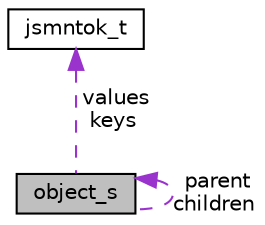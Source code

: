 digraph "object_s"
{
  edge [fontname="Helvetica",fontsize="10",labelfontname="Helvetica",labelfontsize="10"];
  node [fontname="Helvetica",fontsize="10",shape=record];
  Node1 [label="object_s",height=0.2,width=0.4,color="black", fillcolor="grey75", style="filled", fontcolor="black"];
  Node2 -> Node1 [dir="back",color="darkorchid3",fontsize="10",style="dashed",label=" values\nkeys" ,fontname="Helvetica"];
  Node2 [label="jsmntok_t",height=0.2,width=0.4,color="black", fillcolor="white", style="filled",URL="$structjsmntok__t.html"];
  Node1 -> Node1 [dir="back",color="darkorchid3",fontsize="10",style="dashed",label=" parent\nchildren" ,fontname="Helvetica"];
}
